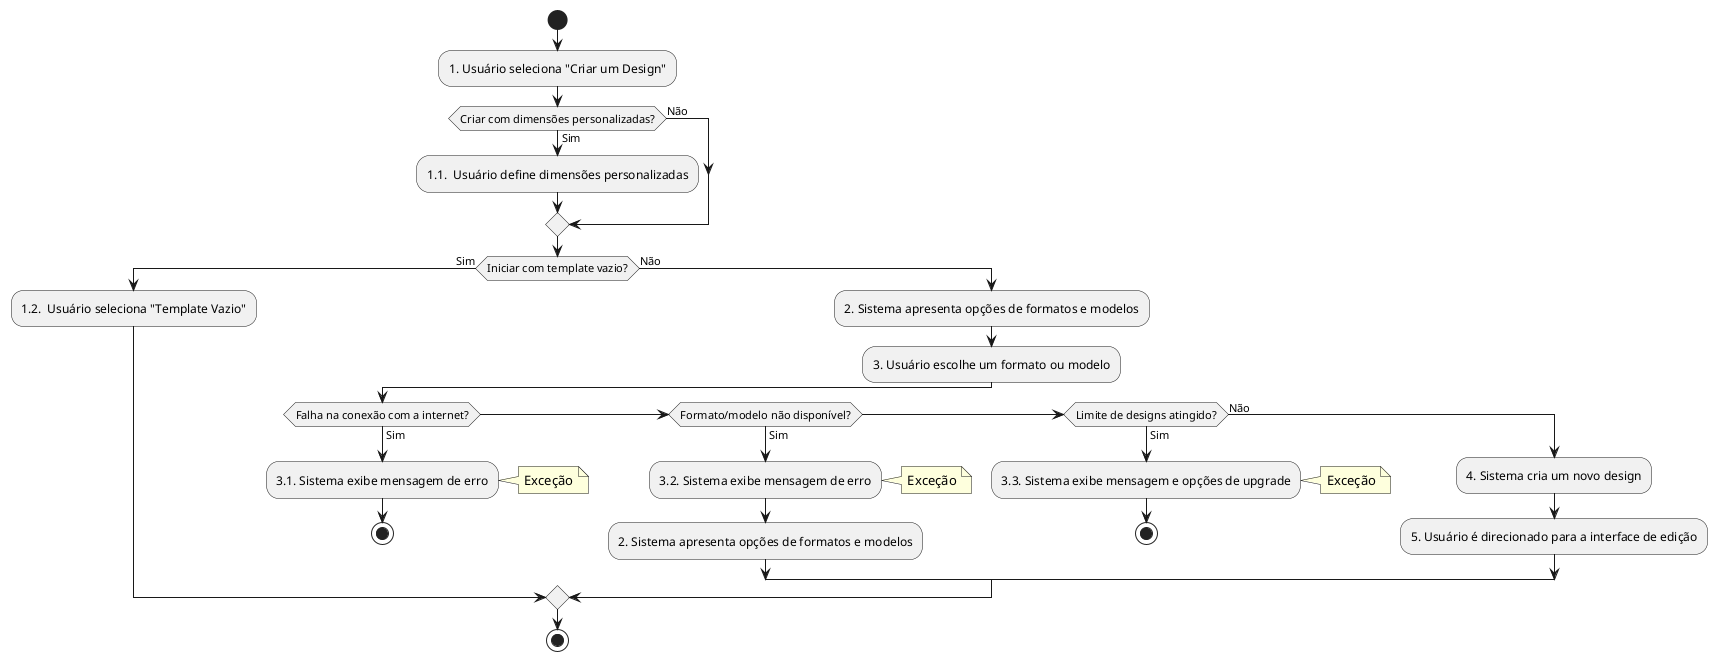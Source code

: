 @startuml
start
:1. Usuário seleciona "Criar um Design";

if (Criar com dimensões personalizadas?) then (Sim)
  :1.1.  Usuário define dimensões personalizadas;
else (Não)
endif

if (Iniciar com template vazio?) then (Sim)
  :1.2.  Usuário seleciona "Template Vazio";
else (Não)
  :2. Sistema apresenta opções de formatos e modelos;
  :3. Usuário escolhe um formato ou modelo;

  if (Falha na conexão com a internet?) then (Sim)
    :3.1. Sistema exibe mensagem de erro;
    note right: Exceção
    stop
  elseif (Formato/modelo não disponível?) then (Sim)
    :3.2. Sistema exibe mensagem de erro;
    note right: Exceção
    :2. Sistema apresenta opções de formatos e modelos;
  elseif (Limite de designs atingido?) then (Sim)
    :3.3. Sistema exibe mensagem e opções de upgrade;
    note right: Exceção
    stop
  else (Não)
    :4. Sistema cria um novo design;
    :5. Usuário é direcionado para a interface de edição;
  endif
endif
stop
@enduml